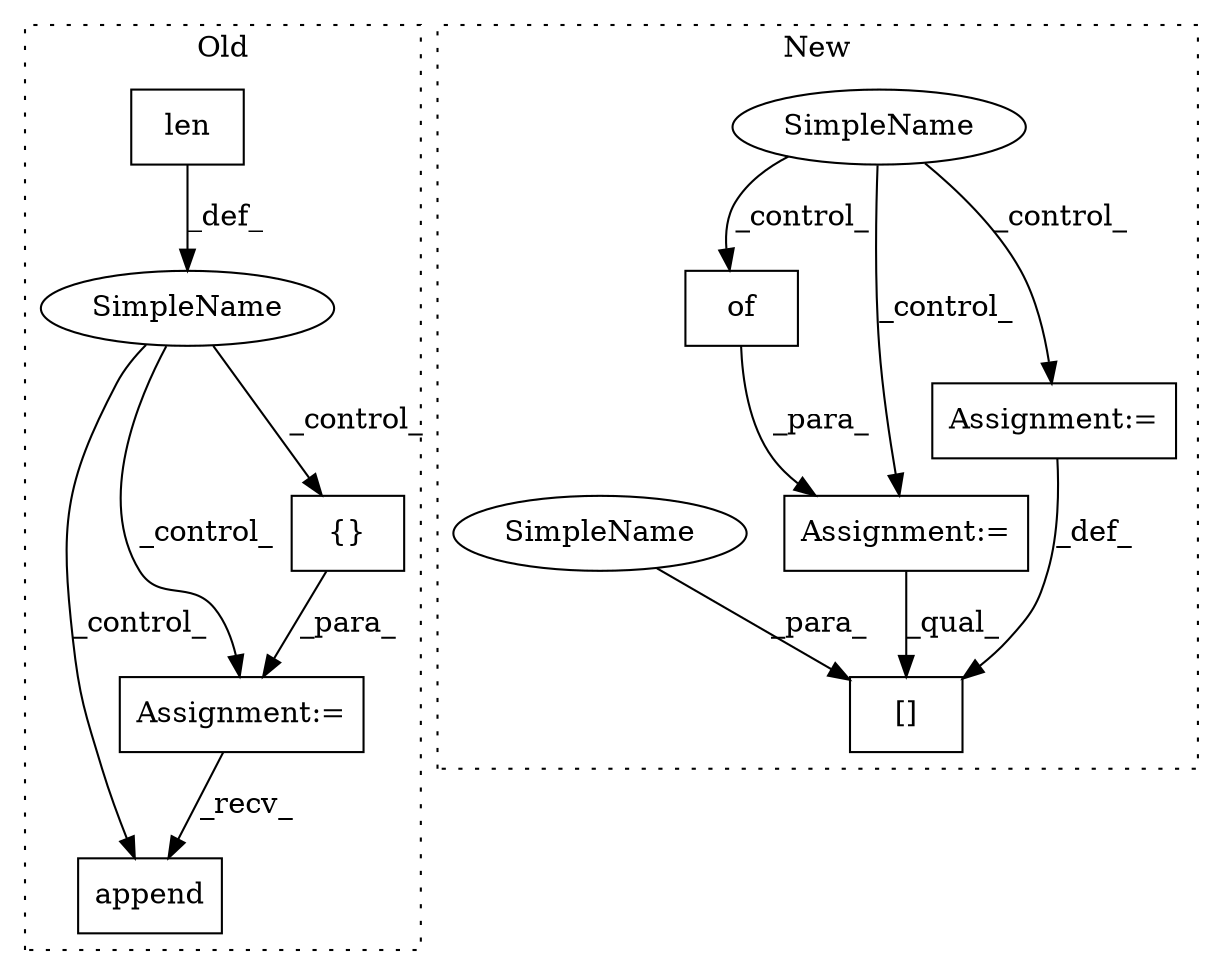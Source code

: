 digraph G {
subgraph cluster0 {
1 [label="append" a="32" s="9204,9225" l="7,1" shape="box"];
6 [label="Assignment:=" a="7" s="8296" l="1" shape="box"];
7 [label="{}" a="4" s="8306" l="2" shape="box"];
9 [label="len" a="32" s="7306,7451" l="4,1" shape="box"];
10 [label="SimpleName" a="42" s="" l="" shape="ellipse"];
label = "Old";
style="dotted";
}
subgraph cluster1 {
2 [label="of" a="32" s="4778" l="4" shape="box"];
3 [label="Assignment:=" a="7" s="4773" l="1" shape="box"];
4 [label="[]" a="2" s="5713,5732" l="16,1" shape="box"];
5 [label="Assignment:=" a="7" s="5733" l="1" shape="box"];
8 [label="SimpleName" a="42" s="" l="" shape="ellipse"];
11 [label="SimpleName" a="42" s="5729" l="3" shape="ellipse"];
label = "New";
style="dotted";
}
2 -> 3 [label="_para_"];
3 -> 4 [label="_qual_"];
5 -> 4 [label="_def_"];
6 -> 1 [label="_recv_"];
7 -> 6 [label="_para_"];
8 -> 2 [label="_control_"];
8 -> 3 [label="_control_"];
8 -> 5 [label="_control_"];
9 -> 10 [label="_def_"];
10 -> 6 [label="_control_"];
10 -> 1 [label="_control_"];
10 -> 7 [label="_control_"];
11 -> 4 [label="_para_"];
}